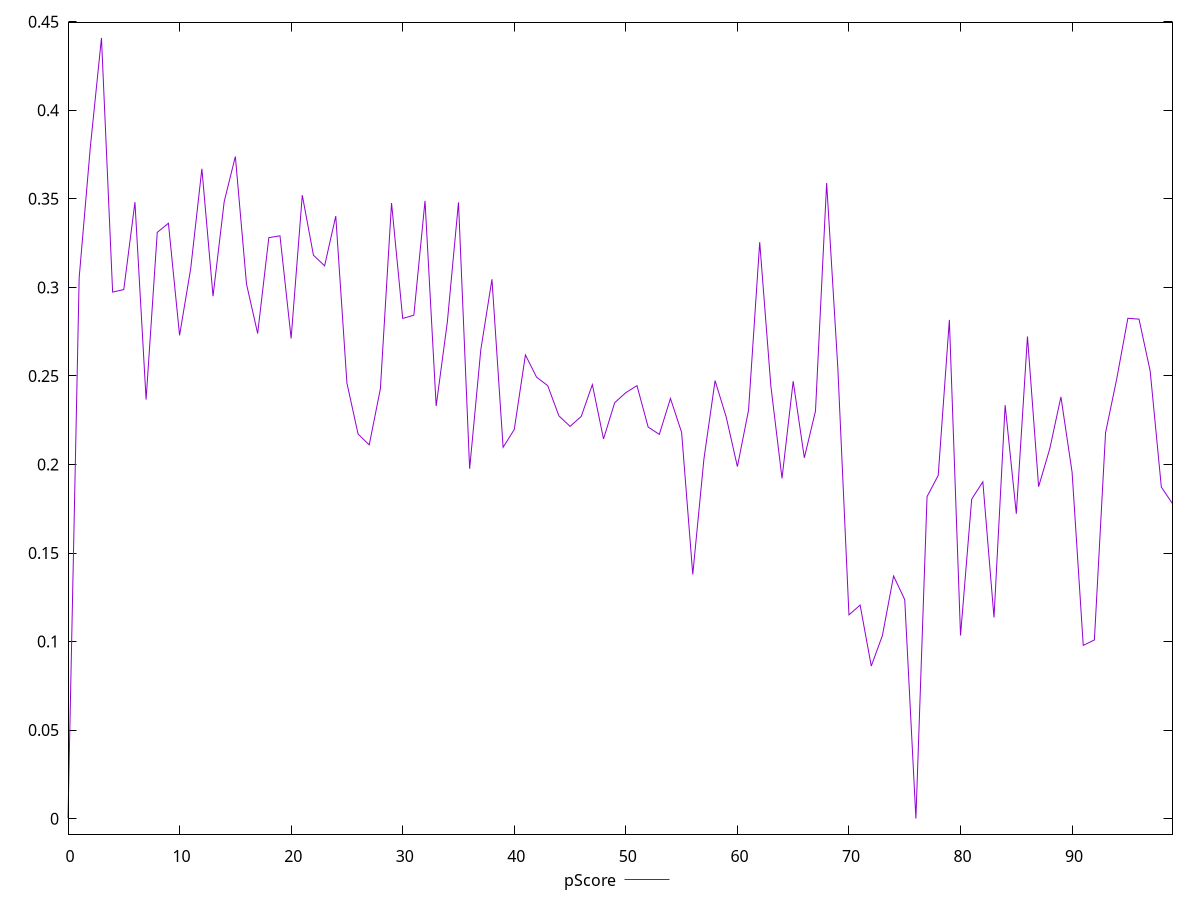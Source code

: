 reset

$pScore <<EOF
0 0.00022219320752470129
1 0.3053846488901632
2 0.37914756466406996
3 0.44089827044435903
4 0.29735424260843285
5 0.298808448114005
6 0.34812699627289867
7 0.23667431091148383
8 0.33106966927451853
9 0.33623414316755923
10 0.2729305124241081
11 0.3107129643916411
12 0.3670041020571615
13 0.2950264343532756
14 0.3484444384421334
15 0.37393325811603423
16 0.30190149992995186
17 0.27396829903921127
18 0.3280871419570199
19 0.32914207936331097
20 0.27120249019294124
21 0.3520810326665125
22 0.3181677133611397
23 0.31217990993489914
24 0.3402740752179705
25 0.24600885352592927
26 0.21719951692890432
27 0.21104718378752096
28 0.2427377769144925
29 0.3476341544065853
30 0.28249587823028455
31 0.2843110047924965
32 0.3488950381783344
33 0.23305156799455817
34 0.28035939976338997
35 0.3480235460658648
36 0.1975638594840602
37 0.2647189149103078
38 0.30460151748240333
39 0.2097037555859793
40 0.2197641511768636
41 0.2618641004689344
42 0.2493024173225965
43 0.24451510592750614
44 0.2274571783110872
45 0.22151687659181007
46 0.22709998675491205
47 0.24510812995189757
48 0.2144171422575606
49 0.23487513178862074
50 0.2405751401899986
51 0.2445306796888953
52 0.2211410305518101
53 0.21697721794327335
54 0.2372786992613335
55 0.21813240259995725
56 0.13791168796047593
57 0.2030799828924299
58 0.24736149949727548
59 0.22673325779928594
60 0.19881223848990504
61 0.2306647565046791
62 0.32553577352277313
63 0.24426789909955093
64 0.19219652928840553
65 0.2470279937511013
66 0.20377584146975752
67 0.23019648725887976
68 0.3589380644572498
69 0.2547813428956109
70 0.11507473409789837
71 0.12060272819285467
72 0.08615774584873692
73 0.10344389347554961
74 0.13701664638921018
75 0.12367784481726796
76 0.00006185765467908722
77 0.18186120286090057
78 0.19382217654225253
79 0.2816400396210578
80 0.10343837808608597
81 0.1804159351050728
82 0.19021277308641704
83 0.11357044665995886
84 0.23353315996581903
85 0.17216686643297968
86 0.27228519678407537
87 0.18747600845813167
88 0.2089075234327346
89 0.23817633571873786
90 0.19559283682134343
91 0.09783818727543259
92 0.10092599161562887
93 0.21791310743829007
94 0.2483134696670114
95 0.28256777983593456
96 0.2820758271188548
97 0.2527498161013265
98 0.18723204341441113
99 0.17784777582585842
EOF

set key outside below
set xrange [0:99]
set yrange [-0.008754870601114512:0.44971499870015264]
set trange [-0.008754870601114512:0.44971499870015264]
set terminal svg size 640, 500 enhanced background rgb 'white'
set output "reprap/speed-index/samples/pages/pScore/values.svg"

plot $pScore title "pScore" with line

reset
